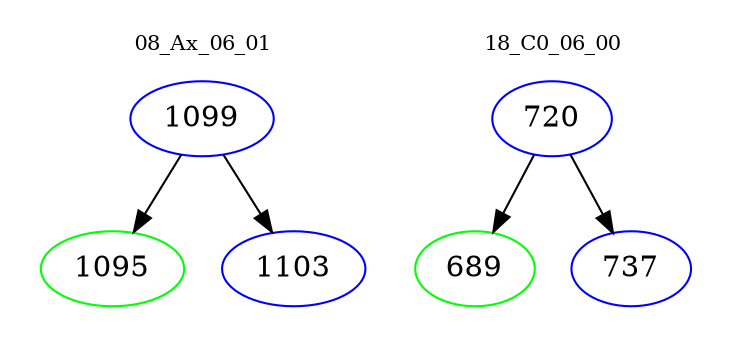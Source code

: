 digraph{
subgraph cluster_0 {
color = white
label = "08_Ax_06_01";
fontsize=10;
T0_1099 [label="1099", color="blue"]
T0_1099 -> T0_1095 [color="black"]
T0_1095 [label="1095", color="green"]
T0_1099 -> T0_1103 [color="black"]
T0_1103 [label="1103", color="blue"]
}
subgraph cluster_1 {
color = white
label = "18_C0_06_00";
fontsize=10;
T1_720 [label="720", color="blue"]
T1_720 -> T1_689 [color="black"]
T1_689 [label="689", color="green"]
T1_720 -> T1_737 [color="black"]
T1_737 [label="737", color="blue"]
}
}

